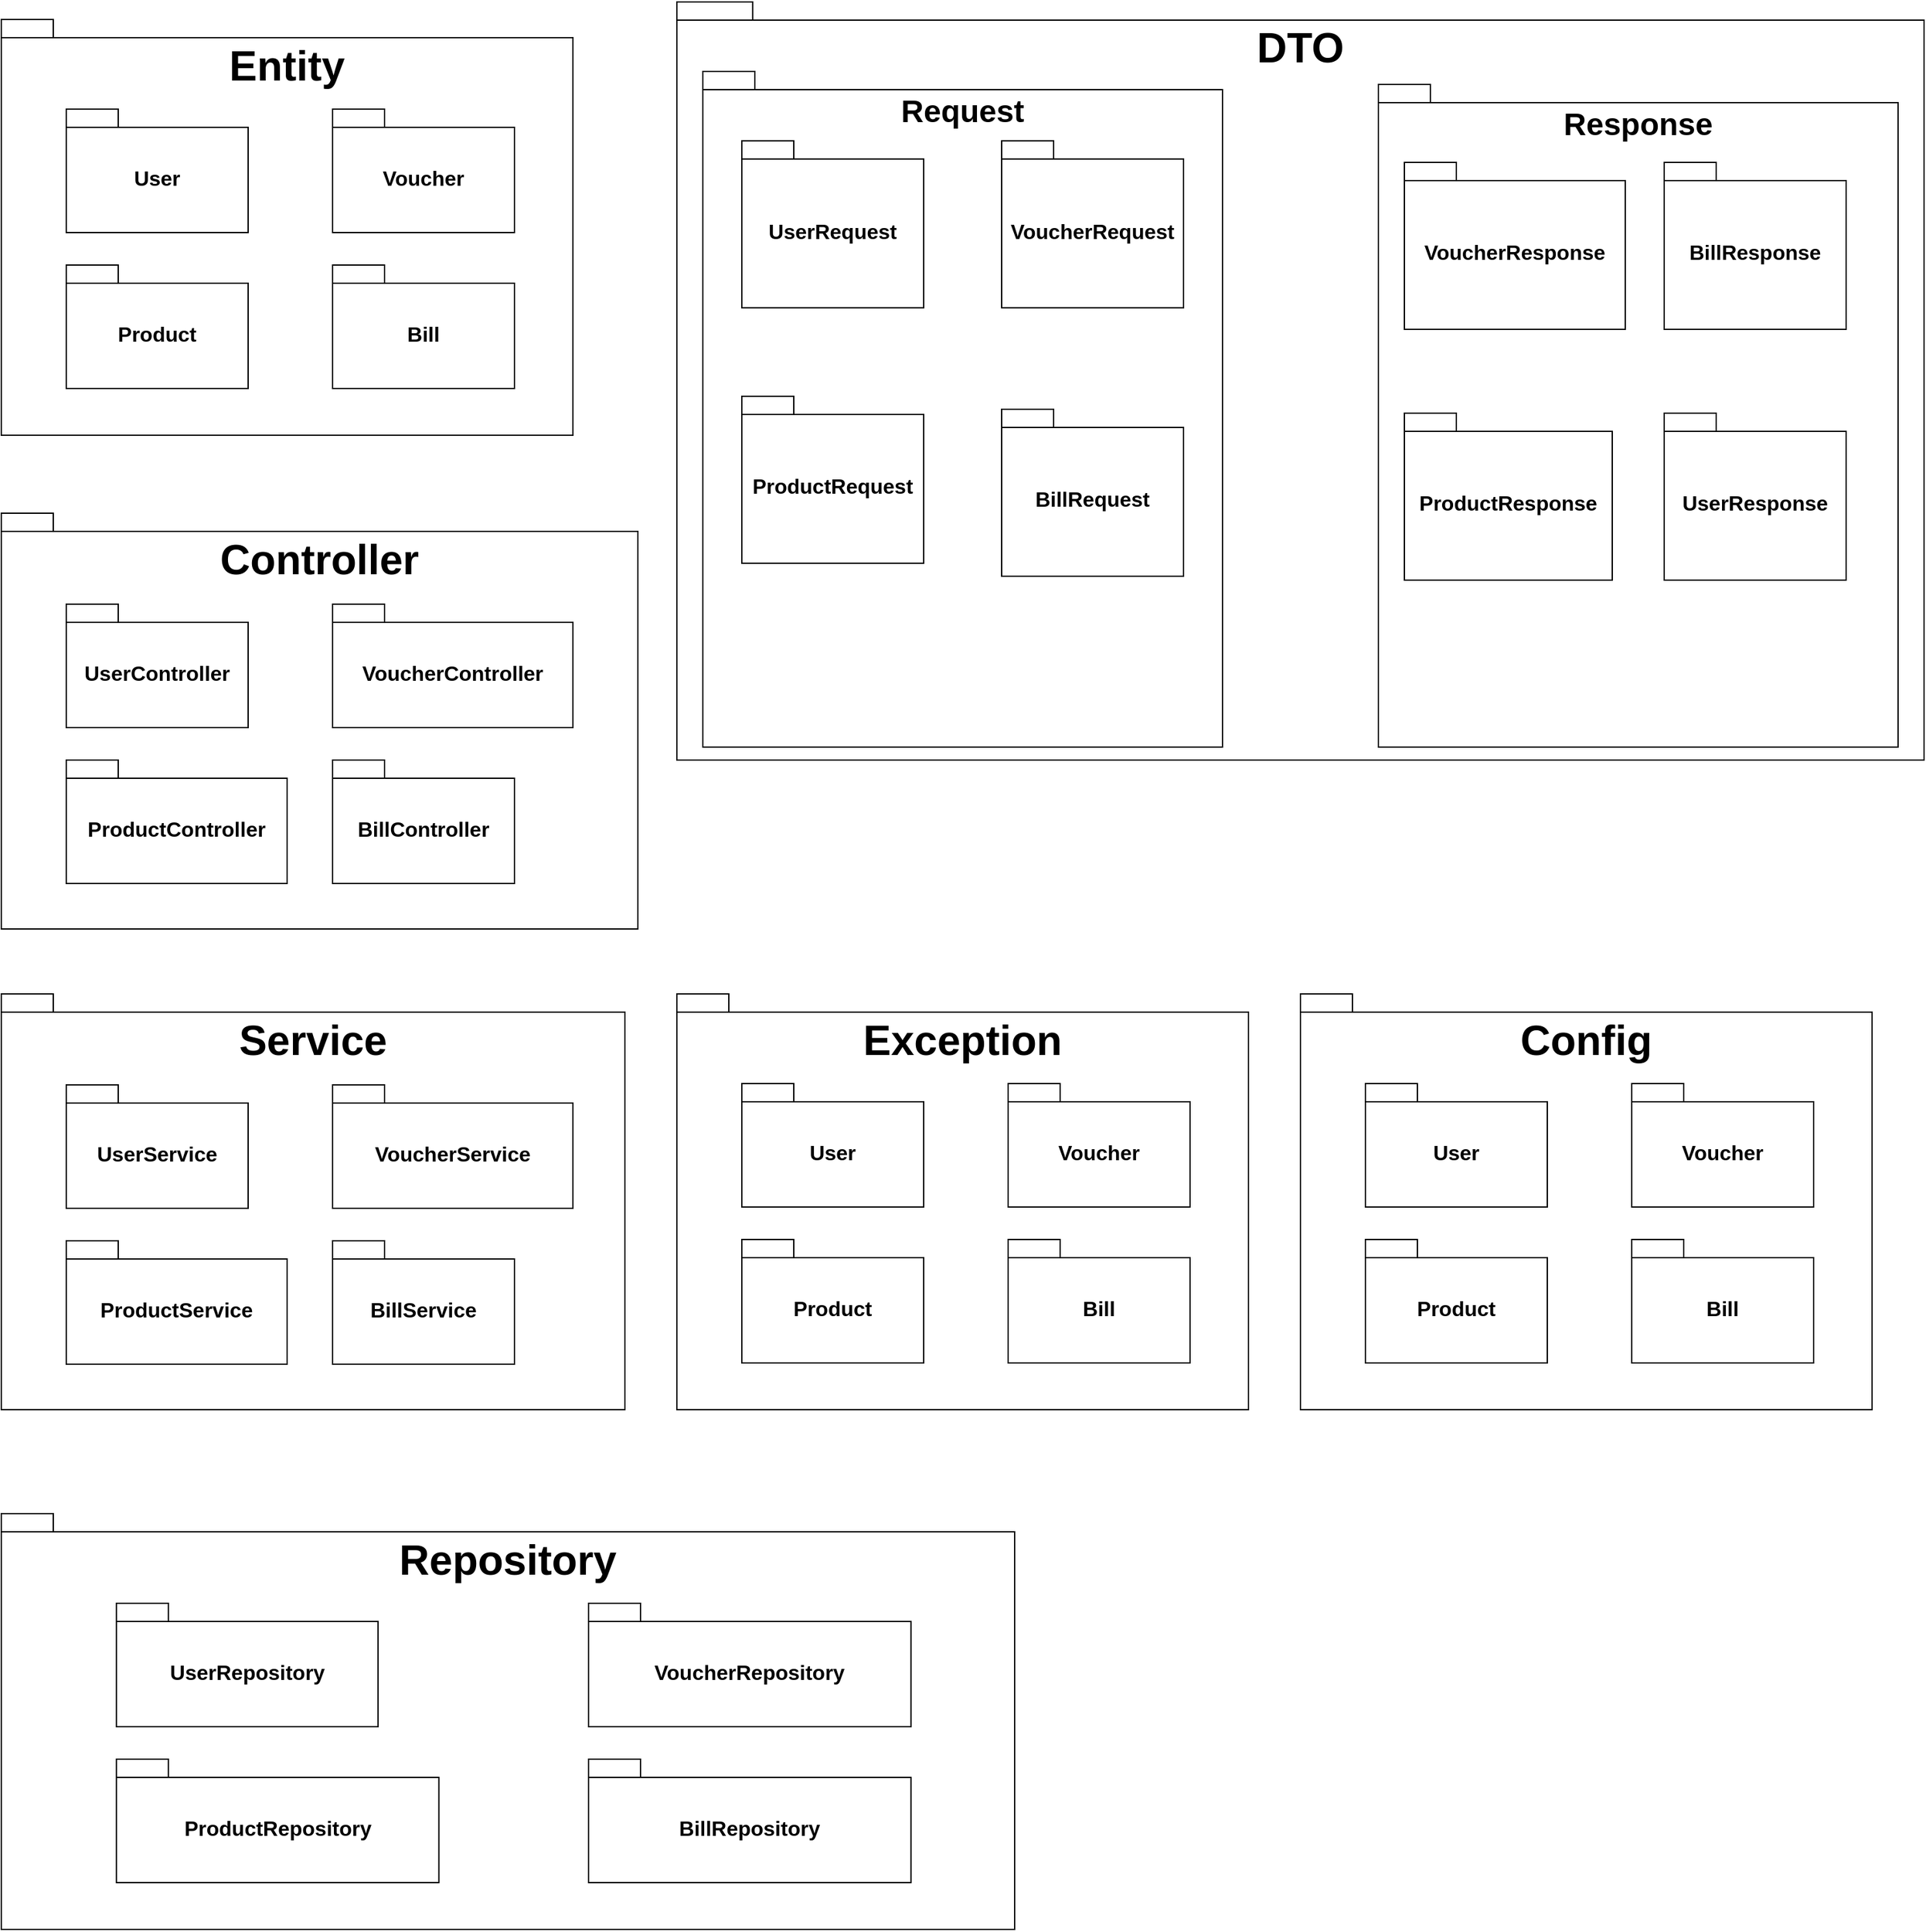 <mxfile version="26.2.13">
  <diagram name="Trang-1" id="5ZuAhYpz-115ECPr_079">
    <mxGraphModel dx="1491" dy="820" grid="1" gridSize="10" guides="1" tooltips="1" connect="1" arrows="1" fold="1" page="1" pageScale="1" pageWidth="827" pageHeight="1169" math="0" shadow="0">
      <root>
        <mxCell id="0" />
        <mxCell id="1" parent="0" />
        <mxCell id="9c7Lphumz_TT43BJqh4M-19" value="" style="group" vertex="1" connectable="0" parent="1">
          <mxGeometry x="60" y="60" width="440" height="320" as="geometry" />
        </mxCell>
        <mxCell id="9c7Lphumz_TT43BJqh4M-1" value="Entity" style="shape=folder;fontStyle=1;spacingTop=10;tabWidth=40;tabHeight=14;tabPosition=left;html=1;whiteSpace=wrap;verticalAlign=top;fontSize=32;" vertex="1" parent="9c7Lphumz_TT43BJqh4M-19">
          <mxGeometry width="440" height="320" as="geometry" />
        </mxCell>
        <mxCell id="9c7Lphumz_TT43BJqh4M-6" value="User" style="shape=folder;fontStyle=1;spacingTop=10;tabWidth=40;tabHeight=14;tabPosition=left;html=1;whiteSpace=wrap;fontSize=16;" vertex="1" parent="9c7Lphumz_TT43BJqh4M-19">
          <mxGeometry x="50" y="69" width="140" height="95" as="geometry" />
        </mxCell>
        <mxCell id="9c7Lphumz_TT43BJqh4M-7" value="Voucher" style="shape=folder;fontStyle=1;spacingTop=10;tabWidth=40;tabHeight=14;tabPosition=left;html=1;whiteSpace=wrap;fontSize=16;" vertex="1" parent="9c7Lphumz_TT43BJqh4M-19">
          <mxGeometry x="255" y="69" width="140" height="95" as="geometry" />
        </mxCell>
        <mxCell id="9c7Lphumz_TT43BJqh4M-8" value="Bill" style="shape=folder;fontStyle=1;spacingTop=10;tabWidth=40;tabHeight=14;tabPosition=left;html=1;whiteSpace=wrap;fontSize=16;" vertex="1" parent="9c7Lphumz_TT43BJqh4M-19">
          <mxGeometry x="255" y="189" width="140" height="95" as="geometry" />
        </mxCell>
        <mxCell id="9c7Lphumz_TT43BJqh4M-9" value="Product" style="shape=folder;fontStyle=1;spacingTop=10;tabWidth=40;tabHeight=14;tabPosition=left;html=1;whiteSpace=wrap;fontSize=16;" vertex="1" parent="9c7Lphumz_TT43BJqh4M-19">
          <mxGeometry x="50" y="189" width="140" height="95" as="geometry" />
        </mxCell>
        <mxCell id="9c7Lphumz_TT43BJqh4M-20" value="" style="group" vertex="1" connectable="0" parent="1">
          <mxGeometry x="60" y="440" width="490" height="320" as="geometry" />
        </mxCell>
        <mxCell id="9c7Lphumz_TT43BJqh4M-4" value="Controller" style="shape=folder;fontStyle=1;spacingTop=10;tabWidth=40;tabHeight=14;tabPosition=left;html=1;whiteSpace=wrap;verticalAlign=top;fontSize=32;" vertex="1" parent="9c7Lphumz_TT43BJqh4M-20">
          <mxGeometry width="490" height="320" as="geometry" />
        </mxCell>
        <mxCell id="9c7Lphumz_TT43BJqh4M-10" value="UserController" style="shape=folder;fontStyle=1;spacingTop=10;tabWidth=40;tabHeight=14;tabPosition=left;html=1;whiteSpace=wrap;fontSize=16;" vertex="1" parent="9c7Lphumz_TT43BJqh4M-20">
          <mxGeometry x="50" y="70" width="140" height="95" as="geometry" />
        </mxCell>
        <mxCell id="9c7Lphumz_TT43BJqh4M-11" value="VoucherController" style="shape=folder;fontStyle=1;spacingTop=10;tabWidth=40;tabHeight=14;tabPosition=left;html=1;whiteSpace=wrap;fontSize=16;" vertex="1" parent="9c7Lphumz_TT43BJqh4M-20">
          <mxGeometry x="255" y="70" width="185" height="95" as="geometry" />
        </mxCell>
        <mxCell id="9c7Lphumz_TT43BJqh4M-12" value="BillController" style="shape=folder;fontStyle=1;spacingTop=10;tabWidth=40;tabHeight=14;tabPosition=left;html=1;whiteSpace=wrap;fontSize=16;" vertex="1" parent="9c7Lphumz_TT43BJqh4M-20">
          <mxGeometry x="255" y="190" width="140" height="95" as="geometry" />
        </mxCell>
        <mxCell id="9c7Lphumz_TT43BJqh4M-13" value="ProductController" style="shape=folder;fontStyle=1;spacingTop=10;tabWidth=40;tabHeight=14;tabPosition=left;html=1;whiteSpace=wrap;fontSize=16;" vertex="1" parent="9c7Lphumz_TT43BJqh4M-20">
          <mxGeometry x="50" y="190" width="170" height="95" as="geometry" />
        </mxCell>
        <mxCell id="9c7Lphumz_TT43BJqh4M-21" value="" style="group" vertex="1" connectable="0" parent="1">
          <mxGeometry x="60" y="810" width="480" height="320" as="geometry" />
        </mxCell>
        <mxCell id="9c7Lphumz_TT43BJqh4M-5" value="Service" style="shape=folder;fontStyle=1;spacingTop=10;tabWidth=40;tabHeight=14;tabPosition=left;html=1;whiteSpace=wrap;verticalAlign=top;fontSize=32;" vertex="1" parent="9c7Lphumz_TT43BJqh4M-21">
          <mxGeometry width="480" height="320" as="geometry" />
        </mxCell>
        <mxCell id="9c7Lphumz_TT43BJqh4M-14" value="UserService" style="shape=folder;fontStyle=1;spacingTop=10;tabWidth=40;tabHeight=14;tabPosition=left;html=1;whiteSpace=wrap;fontSize=16;" vertex="1" parent="9c7Lphumz_TT43BJqh4M-21">
          <mxGeometry x="50" y="70" width="140" height="95" as="geometry" />
        </mxCell>
        <mxCell id="9c7Lphumz_TT43BJqh4M-15" value="VoucherService" style="shape=folder;fontStyle=1;spacingTop=10;tabWidth=40;tabHeight=14;tabPosition=left;html=1;whiteSpace=wrap;fontSize=16;" vertex="1" parent="9c7Lphumz_TT43BJqh4M-21">
          <mxGeometry x="255" y="70" width="185" height="95" as="geometry" />
        </mxCell>
        <mxCell id="9c7Lphumz_TT43BJqh4M-16" value="BillService" style="shape=folder;fontStyle=1;spacingTop=10;tabWidth=40;tabHeight=14;tabPosition=left;html=1;whiteSpace=wrap;fontSize=16;" vertex="1" parent="9c7Lphumz_TT43BJqh4M-21">
          <mxGeometry x="255" y="190" width="140" height="95" as="geometry" />
        </mxCell>
        <mxCell id="9c7Lphumz_TT43BJqh4M-17" value="ProductService" style="shape=folder;fontStyle=1;spacingTop=10;tabWidth=40;tabHeight=14;tabPosition=left;html=1;whiteSpace=wrap;fontSize=16;" vertex="1" parent="9c7Lphumz_TT43BJqh4M-21">
          <mxGeometry x="50" y="190" width="170" height="95" as="geometry" />
        </mxCell>
        <mxCell id="9c7Lphumz_TT43BJqh4M-22" value="" style="group;fontSize=24;verticalAlign=top;" vertex="1" connectable="0" parent="1">
          <mxGeometry x="580" y="60" width="960" height="570" as="geometry" />
        </mxCell>
        <mxCell id="9c7Lphumz_TT43BJqh4M-23" value="DTO" style="shape=folder;fontStyle=1;spacingTop=10;tabWidth=40;tabHeight=14;tabPosition=left;html=1;whiteSpace=wrap;verticalAlign=top;fontSize=32;" vertex="1" parent="9c7Lphumz_TT43BJqh4M-22">
          <mxGeometry y="-13.53" width="960" height="583.53" as="geometry" />
        </mxCell>
        <mxCell id="9c7Lphumz_TT43BJqh4M-44" value="&lt;font style=&quot;font-size: 24px;&quot;&gt;Request&lt;/font&gt;" style="shape=folder;fontStyle=1;spacingTop=10;tabWidth=40;tabHeight=14;tabPosition=left;html=1;whiteSpace=wrap;verticalAlign=top;" vertex="1" parent="9c7Lphumz_TT43BJqh4M-22">
          <mxGeometry x="20" y="40" width="400" height="520" as="geometry" />
        </mxCell>
        <mxCell id="9c7Lphumz_TT43BJqh4M-46" value="&lt;font style=&quot;font-size: 24px;&quot;&gt;Response&lt;/font&gt;" style="shape=folder;fontStyle=1;spacingTop=10;tabWidth=40;tabHeight=14;tabPosition=left;html=1;whiteSpace=wrap;verticalAlign=top;" vertex="1" parent="9c7Lphumz_TT43BJqh4M-22">
          <mxGeometry x="540" y="50" width="400" height="510" as="geometry" />
        </mxCell>
        <mxCell id="9c7Lphumz_TT43BJqh4M-24" value="UserRequest" style="shape=folder;fontStyle=1;spacingTop=10;tabWidth=40;tabHeight=14;tabPosition=left;html=1;whiteSpace=wrap;fontSize=16;" vertex="1" parent="9c7Lphumz_TT43BJqh4M-22">
          <mxGeometry x="50" y="93.353" width="140" height="128.529" as="geometry" />
        </mxCell>
        <mxCell id="9c7Lphumz_TT43BJqh4M-25" value="VoucherRequest" style="shape=folder;fontStyle=1;spacingTop=10;tabWidth=40;tabHeight=14;tabPosition=left;html=1;whiteSpace=wrap;fontSize=16;" vertex="1" parent="9c7Lphumz_TT43BJqh4M-22">
          <mxGeometry x="250" y="93.353" width="140" height="128.529" as="geometry" />
        </mxCell>
        <mxCell id="9c7Lphumz_TT43BJqh4M-26" value="BillRequest" style="shape=folder;fontStyle=1;spacingTop=10;tabWidth=40;tabHeight=14;tabPosition=left;html=1;whiteSpace=wrap;fontSize=16;" vertex="1" parent="9c7Lphumz_TT43BJqh4M-22">
          <mxGeometry x="250" y="299.996" width="140" height="128.529" as="geometry" />
        </mxCell>
        <mxCell id="9c7Lphumz_TT43BJqh4M-27" value="ProductRequest" style="shape=folder;fontStyle=1;spacingTop=10;tabWidth=40;tabHeight=14;tabPosition=left;html=1;whiteSpace=wrap;fontSize=16;" vertex="1" parent="9c7Lphumz_TT43BJqh4M-22">
          <mxGeometry x="50" y="289.996" width="140" height="128.529" as="geometry" />
        </mxCell>
        <mxCell id="9c7Lphumz_TT43BJqh4M-28" value="UserResponse" style="shape=folder;fontStyle=1;spacingTop=10;tabWidth=40;tabHeight=14;tabPosition=left;html=1;whiteSpace=wrap;fontSize=16;" vertex="1" parent="9c7Lphumz_TT43BJqh4M-22">
          <mxGeometry x="760" y="302.943" width="140" height="128.529" as="geometry" />
        </mxCell>
        <mxCell id="9c7Lphumz_TT43BJqh4M-29" value="ProductResponse" style="shape=folder;fontStyle=1;spacingTop=10;tabWidth=40;tabHeight=14;tabPosition=left;html=1;whiteSpace=wrap;fontSize=16;" vertex="1" parent="9c7Lphumz_TT43BJqh4M-22">
          <mxGeometry x="560" y="302.946" width="160" height="128.529" as="geometry" />
        </mxCell>
        <mxCell id="9c7Lphumz_TT43BJqh4M-30" value="BillResponse" style="shape=folder;fontStyle=1;spacingTop=10;tabWidth=40;tabHeight=14;tabPosition=left;html=1;whiteSpace=wrap;fontSize=16;" vertex="1" parent="9c7Lphumz_TT43BJqh4M-22">
          <mxGeometry x="760" y="109.996" width="140" height="128.529" as="geometry" />
        </mxCell>
        <mxCell id="9c7Lphumz_TT43BJqh4M-31" value="VoucherResponse" style="shape=folder;fontStyle=1;spacingTop=10;tabWidth=40;tabHeight=14;tabPosition=left;html=1;whiteSpace=wrap;fontSize=16;" vertex="1" parent="9c7Lphumz_TT43BJqh4M-22">
          <mxGeometry x="560" y="110.003" width="170" height="128.529" as="geometry" />
        </mxCell>
        <mxCell id="9c7Lphumz_TT43BJqh4M-32" value="" style="group" vertex="1" connectable="0" parent="1">
          <mxGeometry x="1060" y="810" width="440" height="320" as="geometry" />
        </mxCell>
        <mxCell id="9c7Lphumz_TT43BJqh4M-33" value="Config" style="shape=folder;fontStyle=1;spacingTop=10;tabWidth=40;tabHeight=14;tabPosition=left;html=1;whiteSpace=wrap;verticalAlign=top;fontSize=32;" vertex="1" parent="9c7Lphumz_TT43BJqh4M-32">
          <mxGeometry width="440" height="320" as="geometry" />
        </mxCell>
        <mxCell id="9c7Lphumz_TT43BJqh4M-34" value="User" style="shape=folder;fontStyle=1;spacingTop=10;tabWidth=40;tabHeight=14;tabPosition=left;html=1;whiteSpace=wrap;fontSize=16;" vertex="1" parent="9c7Lphumz_TT43BJqh4M-32">
          <mxGeometry x="50" y="69" width="140" height="95" as="geometry" />
        </mxCell>
        <mxCell id="9c7Lphumz_TT43BJqh4M-35" value="Voucher" style="shape=folder;fontStyle=1;spacingTop=10;tabWidth=40;tabHeight=14;tabPosition=left;html=1;whiteSpace=wrap;fontSize=16;" vertex="1" parent="9c7Lphumz_TT43BJqh4M-32">
          <mxGeometry x="255" y="69" width="140" height="95" as="geometry" />
        </mxCell>
        <mxCell id="9c7Lphumz_TT43BJqh4M-36" value="Bill" style="shape=folder;fontStyle=1;spacingTop=10;tabWidth=40;tabHeight=14;tabPosition=left;html=1;whiteSpace=wrap;fontSize=16;" vertex="1" parent="9c7Lphumz_TT43BJqh4M-32">
          <mxGeometry x="255" y="189" width="140" height="95" as="geometry" />
        </mxCell>
        <mxCell id="9c7Lphumz_TT43BJqh4M-37" value="Product" style="shape=folder;fontStyle=1;spacingTop=10;tabWidth=40;tabHeight=14;tabPosition=left;html=1;whiteSpace=wrap;fontSize=16;" vertex="1" parent="9c7Lphumz_TT43BJqh4M-32">
          <mxGeometry x="50" y="189" width="140" height="95" as="geometry" />
        </mxCell>
        <mxCell id="9c7Lphumz_TT43BJqh4M-38" value="" style="group" vertex="1" connectable="0" parent="1">
          <mxGeometry x="580" y="810" width="440" height="320" as="geometry" />
        </mxCell>
        <mxCell id="9c7Lphumz_TT43BJqh4M-39" value="Exception" style="shape=folder;fontStyle=1;spacingTop=10;tabWidth=40;tabHeight=14;tabPosition=left;html=1;whiteSpace=wrap;verticalAlign=top;fontSize=32;" vertex="1" parent="9c7Lphumz_TT43BJqh4M-38">
          <mxGeometry width="440" height="320" as="geometry" />
        </mxCell>
        <mxCell id="9c7Lphumz_TT43BJqh4M-40" value="User" style="shape=folder;fontStyle=1;spacingTop=10;tabWidth=40;tabHeight=14;tabPosition=left;html=1;whiteSpace=wrap;fontSize=16;" vertex="1" parent="9c7Lphumz_TT43BJqh4M-38">
          <mxGeometry x="50" y="69" width="140" height="95" as="geometry" />
        </mxCell>
        <mxCell id="9c7Lphumz_TT43BJqh4M-41" value="Voucher" style="shape=folder;fontStyle=1;spacingTop=10;tabWidth=40;tabHeight=14;tabPosition=left;html=1;whiteSpace=wrap;fontSize=16;" vertex="1" parent="9c7Lphumz_TT43BJqh4M-38">
          <mxGeometry x="255" y="69" width="140" height="95" as="geometry" />
        </mxCell>
        <mxCell id="9c7Lphumz_TT43BJqh4M-42" value="Bill" style="shape=folder;fontStyle=1;spacingTop=10;tabWidth=40;tabHeight=14;tabPosition=left;html=1;whiteSpace=wrap;fontSize=16;" vertex="1" parent="9c7Lphumz_TT43BJqh4M-38">
          <mxGeometry x="255" y="189" width="140" height="95" as="geometry" />
        </mxCell>
        <mxCell id="9c7Lphumz_TT43BJqh4M-43" value="Product" style="shape=folder;fontStyle=1;spacingTop=10;tabWidth=40;tabHeight=14;tabPosition=left;html=1;whiteSpace=wrap;fontSize=16;" vertex="1" parent="9c7Lphumz_TT43BJqh4M-38">
          <mxGeometry x="50" y="189" width="140" height="95" as="geometry" />
        </mxCell>
        <mxCell id="9c7Lphumz_TT43BJqh4M-47" value="" style="group" vertex="1" connectable="0" parent="1">
          <mxGeometry x="60" y="1210" width="780" height="320" as="geometry" />
        </mxCell>
        <mxCell id="9c7Lphumz_TT43BJqh4M-48" value="Repository" style="shape=folder;fontStyle=1;spacingTop=10;tabWidth=40;tabHeight=14;tabPosition=left;html=1;whiteSpace=wrap;verticalAlign=top;fontSize=32;" vertex="1" parent="9c7Lphumz_TT43BJqh4M-47">
          <mxGeometry width="780" height="320" as="geometry" />
        </mxCell>
        <mxCell id="9c7Lphumz_TT43BJqh4M-49" value="UserRepository" style="shape=folder;fontStyle=1;spacingTop=10;tabWidth=40;tabHeight=14;tabPosition=left;html=1;whiteSpace=wrap;fontSize=16;" vertex="1" parent="9c7Lphumz_TT43BJqh4M-47">
          <mxGeometry x="88.64" y="69" width="201.36" height="95" as="geometry" />
        </mxCell>
        <mxCell id="9c7Lphumz_TT43BJqh4M-50" value="VoucherRepository" style="shape=folder;fontStyle=1;spacingTop=10;tabWidth=40;tabHeight=14;tabPosition=left;html=1;whiteSpace=wrap;fontSize=16;" vertex="1" parent="9c7Lphumz_TT43BJqh4M-47">
          <mxGeometry x="452.045" y="69" width="248.182" height="95" as="geometry" />
        </mxCell>
        <mxCell id="9c7Lphumz_TT43BJqh4M-51" value="BillRepository" style="shape=folder;fontStyle=1;spacingTop=10;tabWidth=40;tabHeight=14;tabPosition=left;html=1;whiteSpace=wrap;fontSize=16;" vertex="1" parent="9c7Lphumz_TT43BJqh4M-47">
          <mxGeometry x="452.045" y="189" width="248.182" height="95" as="geometry" />
        </mxCell>
        <mxCell id="9c7Lphumz_TT43BJqh4M-52" value="ProductRepository" style="shape=folder;fontStyle=1;spacingTop=10;tabWidth=40;tabHeight=14;tabPosition=left;html=1;whiteSpace=wrap;fontSize=16;" vertex="1" parent="9c7Lphumz_TT43BJqh4M-47">
          <mxGeometry x="88.636" y="189" width="248.182" height="95" as="geometry" />
        </mxCell>
      </root>
    </mxGraphModel>
  </diagram>
</mxfile>
